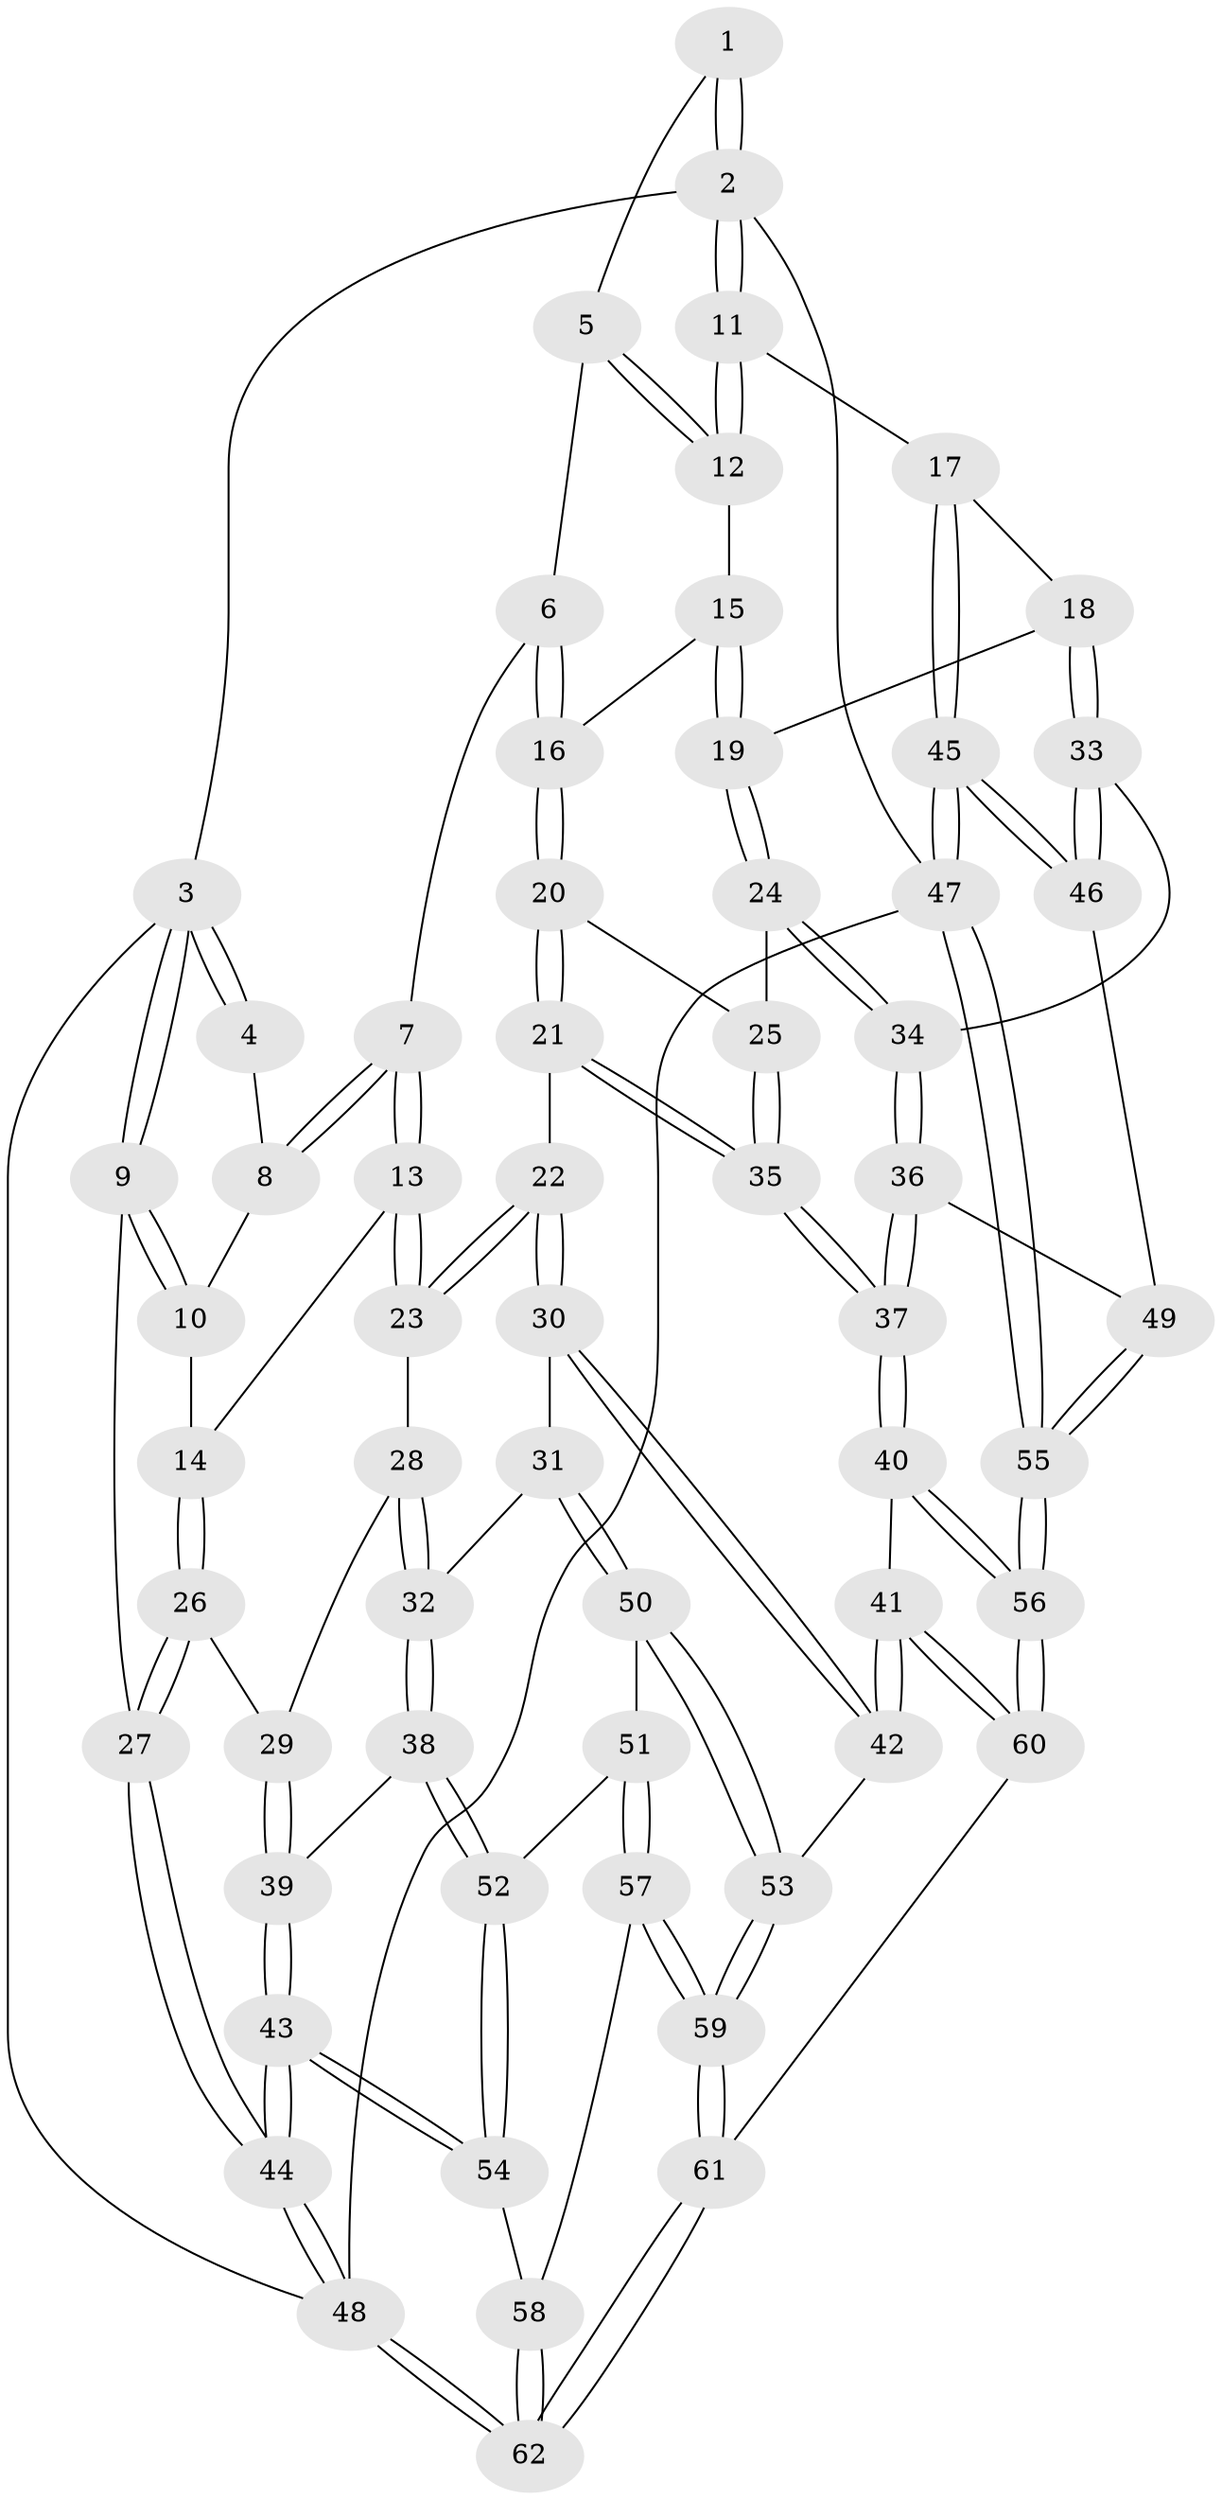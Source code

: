 // Generated by graph-tools (version 1.1) at 2025/17/03/09/25 04:17:17]
// undirected, 62 vertices, 152 edges
graph export_dot {
graph [start="1"]
  node [color=gray90,style=filled];
  1 [pos="+0.7935397487317015+0"];
  2 [pos="+1+0"];
  3 [pos="+0+0"];
  4 [pos="+0.3326455638357674+0"];
  5 [pos="+0.7716428085210629+0"];
  6 [pos="+0.5761168571983124+0.1679832067250862"];
  7 [pos="+0.3819890861720925+0.20250345737447117"];
  8 [pos="+0.33108910022378635+0"];
  9 [pos="+0+0.09374097325904936"];
  10 [pos="+0.04611541776547056+0.13546335500836798"];
  11 [pos="+1+0.25665798415437596"];
  12 [pos="+0.8416266229060312+0.22776452067515093"];
  13 [pos="+0.34762173922431105+0.2643333898901456"];
  14 [pos="+0.28096886047355596+0.25374356881911214"];
  15 [pos="+0.7755135999317095+0.2821350894512201"];
  16 [pos="+0.7529585187268385+0.29650333908035803"];
  17 [pos="+1+0.39787540321668535"];
  18 [pos="+1+0.4575404335147103"];
  19 [pos="+0.9962559138643615+0.46475040929154754"];
  20 [pos="+0.7427132039197047+0.3334118623736371"];
  21 [pos="+0.46383324359484907+0.4629483704698323"];
  22 [pos="+0.4441462615740004+0.45463644486011046"];
  23 [pos="+0.3496120578068071+0.2770252551476276"];
  24 [pos="+0.8966973462126179+0.5027881369698246"];
  25 [pos="+0.7902830656595873+0.4864388452928214"];
  26 [pos="+0+0.42145381547278776"];
  27 [pos="+0+0.4081665191144873"];
  28 [pos="+0.15556287638699187+0.47295649386149063"];
  29 [pos="+0.02515568577840971+0.4815074281851714"];
  30 [pos="+0.39790930792966+0.5137835766866049"];
  31 [pos="+0.29765376968409224+0.6057291647549222"];
  32 [pos="+0.23115590764432836+0.6005360914241656"];
  33 [pos="+0.9513197108969517+0.6596215232048416"];
  34 [pos="+0.9052140029463628+0.645502917805551"];
  35 [pos="+0.6520315947770532+0.6629935978949952"];
  36 [pos="+0.7800908569336004+0.7286055381061389"];
  37 [pos="+0.6600026457847433+0.7175699927725878"];
  38 [pos="+0.15720768987847988+0.6477723954212569"];
  39 [pos="+0.10110300331068132+0.6287808683085298"];
  40 [pos="+0.6462684975662362+0.7430391231321294"];
  41 [pos="+0.5844218396447028+0.797750478565791"];
  42 [pos="+0.44075250935982635+0.7766119225175784"];
  43 [pos="+0+0.8568829477239701"];
  44 [pos="+0+0.8701293824243906"];
  45 [pos="+1+0.7484979098769363"];
  46 [pos="+1+0.7181060193370983"];
  47 [pos="+1+1"];
  48 [pos="+0+1"];
  49 [pos="+0.8688119657507714+0.7873190477273667"];
  50 [pos="+0.32676733148771653+0.7668985704896621"];
  51 [pos="+0.2490198583123257+0.7917930264154905"];
  52 [pos="+0.16024782750567698+0.770737036574067"];
  53 [pos="+0.35679148617016937+0.7832236040585615"];
  54 [pos="+0.029504897744364794+0.8511293454552658"];
  55 [pos="+1+1"];
  56 [pos="+1+1"];
  57 [pos="+0.22915692921520628+0.9123084869925966"];
  58 [pos="+0.1292766621925539+0.9194975931885587"];
  59 [pos="+0.3387010344483327+1"];
  60 [pos="+0.4970172746590071+1"];
  61 [pos="+0.40965704556702426+1"];
  62 [pos="+0.24010653171577054+1"];
  1 -- 2;
  1 -- 2;
  1 -- 5;
  2 -- 3;
  2 -- 11;
  2 -- 11;
  2 -- 47;
  3 -- 4;
  3 -- 4;
  3 -- 9;
  3 -- 9;
  3 -- 48;
  4 -- 8;
  5 -- 6;
  5 -- 12;
  5 -- 12;
  6 -- 7;
  6 -- 16;
  6 -- 16;
  7 -- 8;
  7 -- 8;
  7 -- 13;
  7 -- 13;
  8 -- 10;
  9 -- 10;
  9 -- 10;
  9 -- 27;
  10 -- 14;
  11 -- 12;
  11 -- 12;
  11 -- 17;
  12 -- 15;
  13 -- 14;
  13 -- 23;
  13 -- 23;
  14 -- 26;
  14 -- 26;
  15 -- 16;
  15 -- 19;
  15 -- 19;
  16 -- 20;
  16 -- 20;
  17 -- 18;
  17 -- 45;
  17 -- 45;
  18 -- 19;
  18 -- 33;
  18 -- 33;
  19 -- 24;
  19 -- 24;
  20 -- 21;
  20 -- 21;
  20 -- 25;
  21 -- 22;
  21 -- 35;
  21 -- 35;
  22 -- 23;
  22 -- 23;
  22 -- 30;
  22 -- 30;
  23 -- 28;
  24 -- 25;
  24 -- 34;
  24 -- 34;
  25 -- 35;
  25 -- 35;
  26 -- 27;
  26 -- 27;
  26 -- 29;
  27 -- 44;
  27 -- 44;
  28 -- 29;
  28 -- 32;
  28 -- 32;
  29 -- 39;
  29 -- 39;
  30 -- 31;
  30 -- 42;
  30 -- 42;
  31 -- 32;
  31 -- 50;
  31 -- 50;
  32 -- 38;
  32 -- 38;
  33 -- 34;
  33 -- 46;
  33 -- 46;
  34 -- 36;
  34 -- 36;
  35 -- 37;
  35 -- 37;
  36 -- 37;
  36 -- 37;
  36 -- 49;
  37 -- 40;
  37 -- 40;
  38 -- 39;
  38 -- 52;
  38 -- 52;
  39 -- 43;
  39 -- 43;
  40 -- 41;
  40 -- 56;
  40 -- 56;
  41 -- 42;
  41 -- 42;
  41 -- 60;
  41 -- 60;
  42 -- 53;
  43 -- 44;
  43 -- 44;
  43 -- 54;
  43 -- 54;
  44 -- 48;
  44 -- 48;
  45 -- 46;
  45 -- 46;
  45 -- 47;
  45 -- 47;
  46 -- 49;
  47 -- 55;
  47 -- 55;
  47 -- 48;
  48 -- 62;
  48 -- 62;
  49 -- 55;
  49 -- 55;
  50 -- 51;
  50 -- 53;
  50 -- 53;
  51 -- 52;
  51 -- 57;
  51 -- 57;
  52 -- 54;
  52 -- 54;
  53 -- 59;
  53 -- 59;
  54 -- 58;
  55 -- 56;
  55 -- 56;
  56 -- 60;
  56 -- 60;
  57 -- 58;
  57 -- 59;
  57 -- 59;
  58 -- 62;
  58 -- 62;
  59 -- 61;
  59 -- 61;
  60 -- 61;
  61 -- 62;
  61 -- 62;
}
